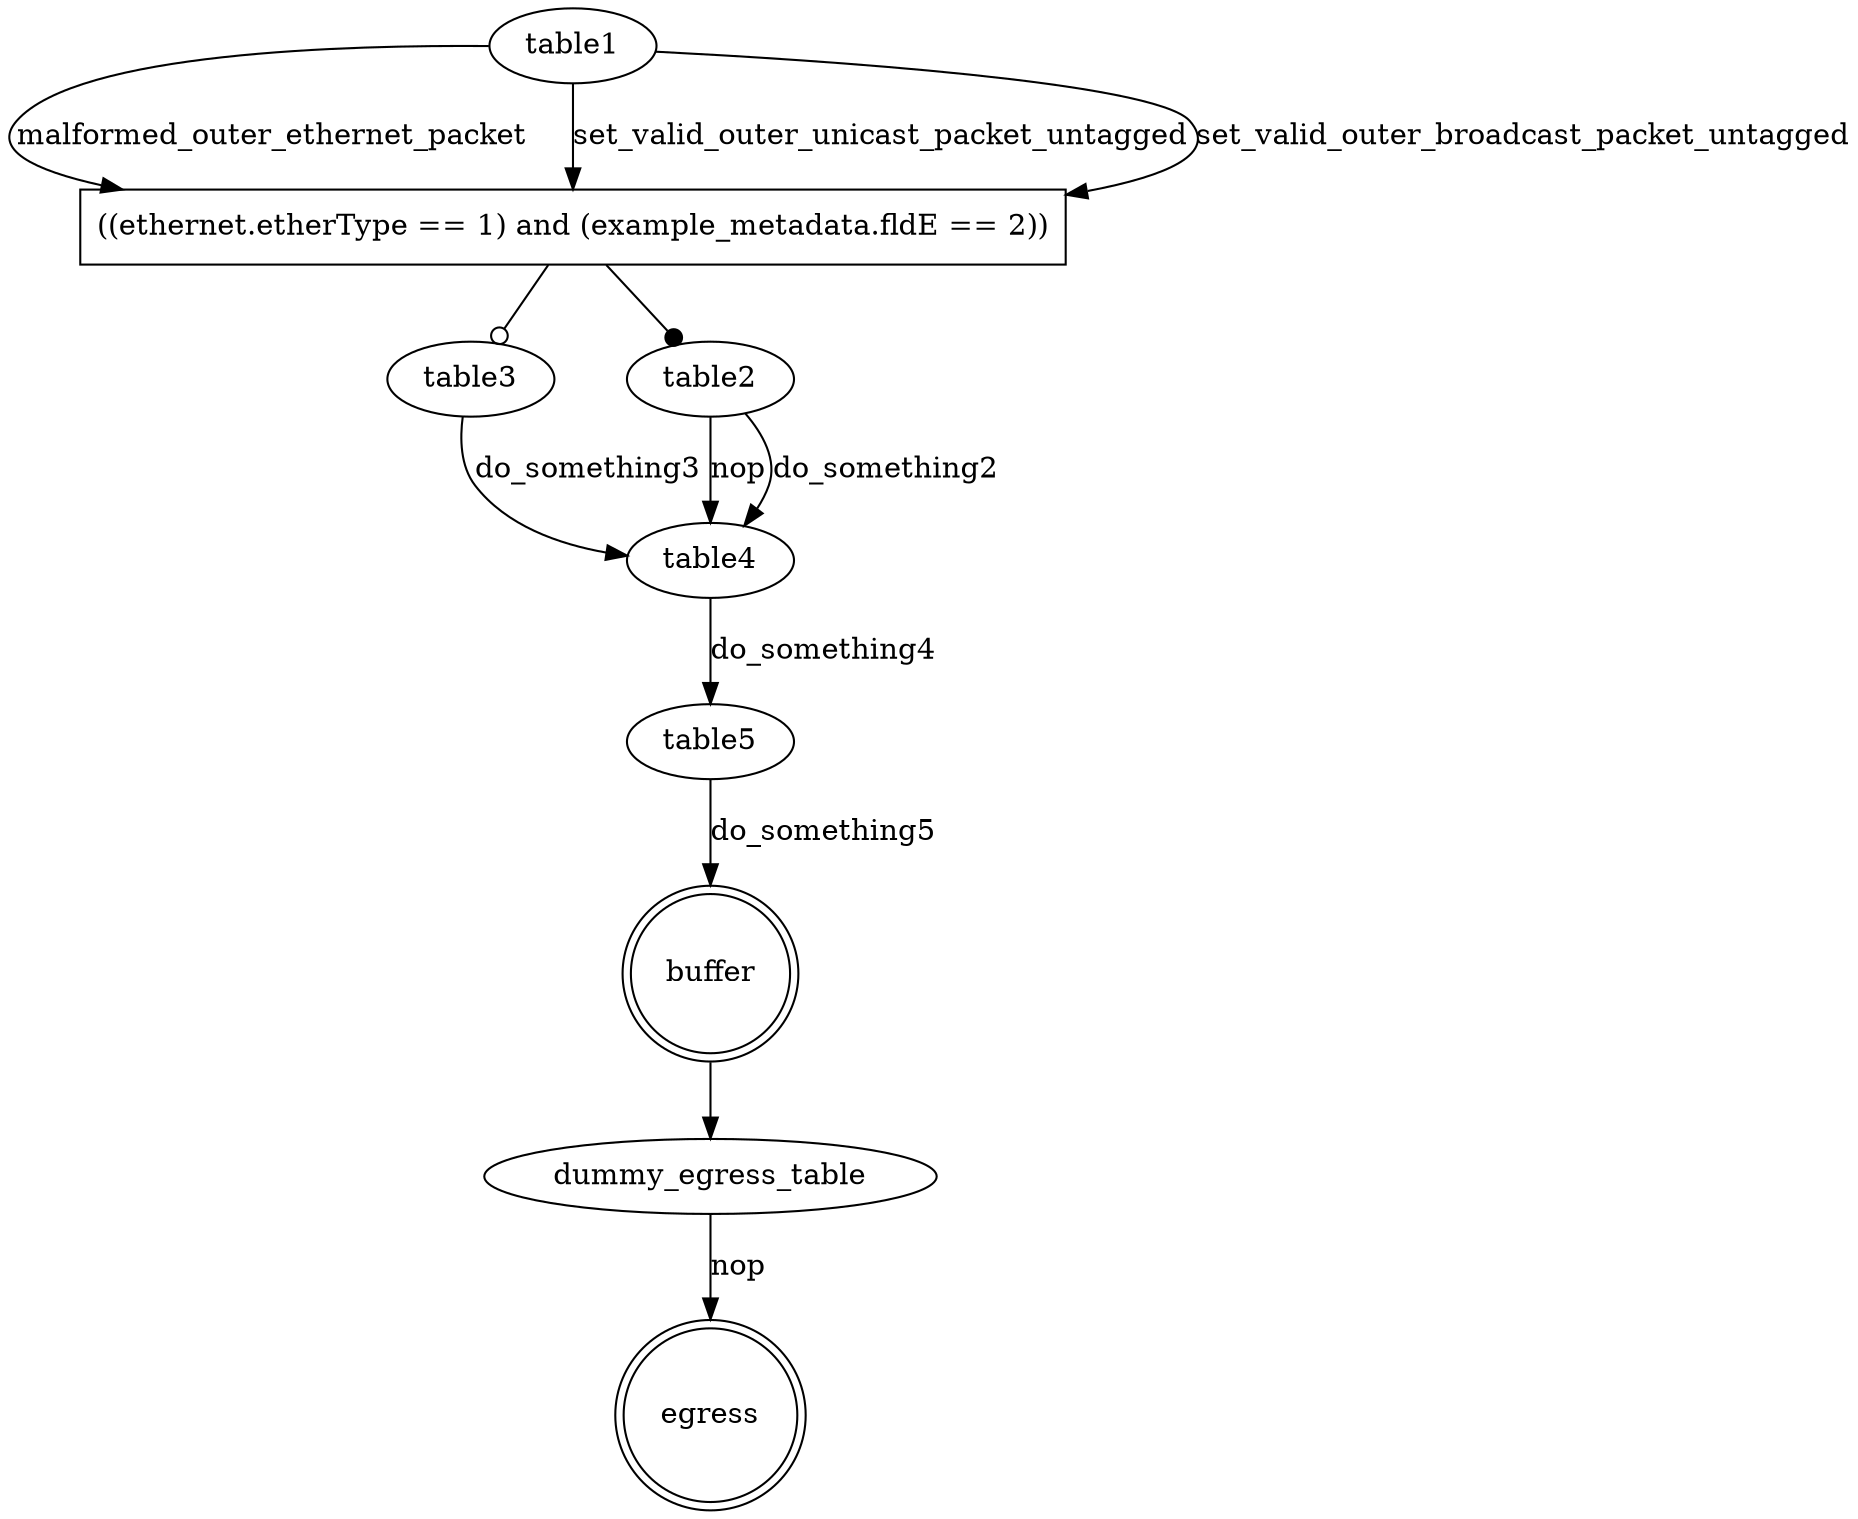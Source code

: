 digraph g {
   buffer [shape=doublecircle];
   egress [shape=doublecircle];
   table1 [shape=ellipse];
   table1 -> _condition_0 [arrowhead=normal label="malformed_outer_ethernet_packet"];
   _condition_0 [shape=box label="((ethernet.etherType == 1) and (example_metadata.fldE == 2))"];
   _condition_0 -> table3 [arrowhead=odot];
   table3 [shape=ellipse];
   table3 -> table4 [arrowhead=normal label="do_something3"];
   table4 [shape=ellipse];
   table4 -> table5 [arrowhead=normal label="do_something4"];
   table5 [shape=ellipse];
   table5 -> buffer [arrowhead=normal label="do_something5"];
   _condition_0 -> table2 [arrowhead=dot];
   table2 [shape=ellipse];
   table2 -> table4 [arrowhead=normal label="nop"];
   table2 -> table4 [arrowhead=normal label="do_something2"];
   table1 -> _condition_0 [arrowhead=normal label="set_valid_outer_unicast_packet_untagged"];
   table1 -> _condition_0 [arrowhead=normal label="set_valid_outer_broadcast_packet_untagged"];
   buffer -> dummy_egress_table
   dummy_egress_table [shape=ellipse];
   dummy_egress_table -> egress [arrowhead=normal label="nop"];
}
